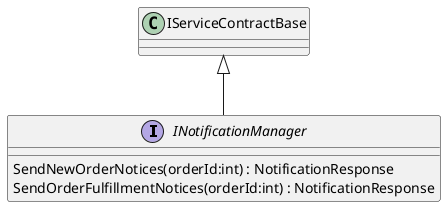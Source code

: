 @startuml
interface INotificationManager {
    SendNewOrderNotices(orderId:int) : NotificationResponse
    SendOrderFulfillmentNotices(orderId:int) : NotificationResponse
}
IServiceContractBase <|-- INotificationManager
@enduml
